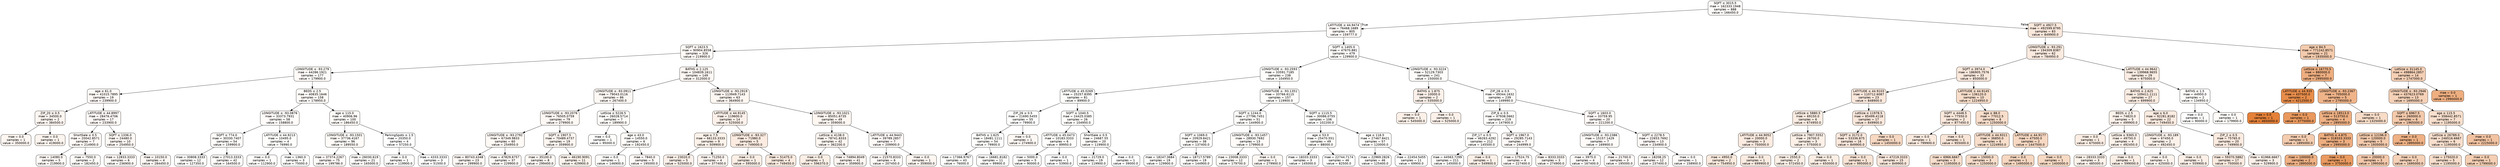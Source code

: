digraph Tree {
node [shape=box, style="filled, rounded", color="black", fontname=helvetica] ;
edge [fontname=helvetica] ;
0 [label=<SQFT &le; 3015.5<br/>mae = 162333.1948<br/>samples = 888<br/>value = 166450.0>, fillcolor="#e5813907"] ;
1 [label=<LATITUDE &le; 44.9474<br/>mae = 76468.1689<br/>samples = 805<br/>value = 159777.0>, fillcolor="#e5813907"] ;
0 -> 1 [labeldistance=2.5, labelangle=45, headlabel="True"] ;
2 [label=<SQFT &le; 1623.5<br/>mae = 90904.8558<br/>samples = 326<br/>value = 219900.0>, fillcolor="#e581390a"] ;
1 -> 2 ;
3 [label=<LONGITUDE &le; -93.279<br/>mae = 44286.1921<br/>samples = 177<br/>value = 179900.0>, fillcolor="#e5813908"] ;
2 -> 3 ;
4 [label=<age &le; 61.0<br/>mae = 41015.7895<br/>samples = 19<br/>value = 239900.0>, fillcolor="#e581390b"] ;
3 -> 4 ;
5 [label=<ZIP_20 &le; 0.5<br/>mae = 34500.0<br/>samples = 2<br/>value = 384500.0>, fillcolor="#e5813913"] ;
4 -> 5 ;
6 [label=<mae = 0.0<br/>samples = 1<br/>value = 350000.0>, fillcolor="#e5813911"] ;
5 -> 6 ;
7 [label=<mae = 0.0<br/>samples = 1<br/>value = 419000.0>, fillcolor="#e5813915"] ;
5 -> 7 ;
8 [label=<LATITUDE &le; 44.8997<br/>mae = 28476.4706<br/>samples = 17<br/>value = 233900.0>, fillcolor="#e581390b"] ;
4 -> 8 ;
9 [label=<ShortSale &le; 0.5<br/>mae = 20042.8571<br/>samples = 7<br/>value = 214900.0>, fillcolor="#e581390a"] ;
8 -> 9 ;
10 [label=<mae = 14080.0<br/>samples = 5<br/>value = 219900.0>, fillcolor="#e581390a"] ;
9 -> 10 ;
11 [label=<mae = 7550.0<br/>samples = 2<br/>value = 182450.0>, fillcolor="#e5813908"] ;
9 -> 11 ;
12 [label=<SQFT &le; 1336.0<br/>mae = 24480.0<br/>samples = 10<br/>value = 254950.0>, fillcolor="#e581390c"] ;
8 -> 12 ;
13 [label=<mae = 12833.3333<br/>samples = 6<br/>value = 236900.0>, fillcolor="#e581390b"] ;
12 -> 13 ;
14 [label=<mae = 10150.0<br/>samples = 4<br/>value = 284450.0>, fillcolor="#e581390e"] ;
12 -> 14 ;
15 [label=<BEDS &le; 2.5<br/>mae = 40835.1646<br/>samples = 158<br/>value = 178950.0>, fillcolor="#e5813908"] ;
3 -> 15 ;
16 [label=<LONGITUDE &le; -93.0876<br/>mae = 33373.7931<br/>samples = 58<br/>value = 158800.0>, fillcolor="#e5813907"] ;
15 -> 16 ;
17 [label=<SQFT &le; 774.0<br/>mae = 30330.7407<br/>samples = 54<br/>value = 159900.0>, fillcolor="#e5813907"] ;
16 -> 17 ;
18 [label=<mae = 30808.3333<br/>samples = 12<br/>value = 127350.0>, fillcolor="#e5813905"] ;
17 -> 18 ;
19 [label=<mae = 27013.3333<br/>samples = 42<br/>value = 164500.0>, fillcolor="#e5813907"] ;
17 -> 19 ;
20 [label=<LATITUDE &le; 44.9213<br/>mae = 10495.0<br/>samples = 4<br/>value = 76990.0>, fillcolor="#e5813902"] ;
16 -> 20 ;
21 [label=<mae = 0.0<br/>samples = 1<br/>value = 112900.0>, fillcolor="#e5813904"] ;
20 -> 21 ;
22 [label=<mae = 1360.0<br/>samples = 3<br/>value = 75000.0>, fillcolor="#e5813902"] ;
20 -> 22 ;
23 [label=<age &le; 115.0<br/>mae = 40906.96<br/>samples = 100<br/>value = 186450.0>, fillcolor="#e5813908"] ;
15 -> 23 ;
24 [label=<LONGITUDE &le; -93.1501<br/>mae = 37736.4167<br/>samples = 96<br/>value = 189550.0>, fillcolor="#e5813908"] ;
23 -> 24 ;
25 [label=<mae = 37374.2267<br/>samples = 75<br/>value = 199786.0>, fillcolor="#e5813909"] ;
24 -> 25 ;
26 [label=<mae = 26030.619<br/>samples = 21<br/>value = 165000.0>, fillcolor="#e5813907"] ;
24 -> 26 ;
27 [label=<ParkingSpots &le; 1.5<br/>mae = 20350.0<br/>samples = 4<br/>value = 57250.0>, fillcolor="#e5813901"] ;
23 -> 27 ;
28 [label=<mae = 0.0<br/>samples = 1<br/>value = 119900.0>, fillcolor="#e5813904"] ;
27 -> 28 ;
29 [label=<mae = 4333.3333<br/>samples = 3<br/>value = 51500.0>, fillcolor="#e5813901"] ;
27 -> 29 ;
30 [label=<BATHS &le; 2.125<br/>mae = 104839.1611<br/>samples = 149<br/>value = 312000.0>, fillcolor="#e581390f"] ;
2 -> 30 ;
31 [label=<LONGITUDE &le; -93.0911<br/>mae = 79043.0116<br/>samples = 86<br/>value = 267400.0>, fillcolor="#e581390d"] ;
30 -> 31 ;
32 [label=<LONGITUDE &le; -93.2076<br/>mae = 76505.0759<br/>samples = 79<br/>value = 279900.0>, fillcolor="#e581390d"] ;
31 -> 32 ;
33 [label=<LONGITUDE &le; -93.2792<br/>mae = 67349.9833<br/>samples = 60<br/>value = 254950.0>, fillcolor="#e581390c"] ;
32 -> 33 ;
34 [label=<mae = 80743.4348<br/>samples = 23<br/>value = 299900.0>, fillcolor="#e581390e"] ;
33 -> 34 ;
35 [label=<mae = 47829.6757<br/>samples = 37<br/>value = 229900.0>, fillcolor="#e581390b"] ;
33 -> 35 ;
36 [label=<SQFT &le; 1907.5<br/>mae = 70489.4737<br/>samples = 19<br/>value = 359900.0>, fillcolor="#e5813912"] ;
32 -> 36 ;
37 [label=<mae = 35100.0<br/>samples = 8<br/>value = 299400.0>, fillcolor="#e581390e"] ;
36 -> 37 ;
38 [label=<mae = 46190.9091<br/>samples = 11<br/>value = 429900.0>, fillcolor="#e5813916"] ;
36 -> 38 ;
39 [label=<LotSize &le; 5226.5<br/>mae = 26028.5714<br/>samples = 7<br/>value = 189900.0>, fillcolor="#e5813908"] ;
31 -> 39 ;
40 [label=<mae = 0.0<br/>samples = 1<br/>value = 95000.0>, fillcolor="#e5813903"] ;
39 -> 40 ;
41 [label=<age &le; 43.0<br/>mae = 14550.0<br/>samples = 6<br/>value = 192450.0>, fillcolor="#e5813908"] ;
39 -> 41 ;
42 [label=<mae = 0.0<br/>samples = 1<br/>value = 146900.0>, fillcolor="#e5813906"] ;
41 -> 42 ;
43 [label=<mae = 7840.0<br/>samples = 5<br/>value = 195000.0>, fillcolor="#e5813909"] ;
41 -> 43 ;
44 [label=<LONGITUDE &le; -93.2919<br/>mae = 113949.7143<br/>samples = 63<br/>value = 364900.0>, fillcolor="#e5813912"] ;
30 -> 44 ;
45 [label=<LATITUDE &le; 44.9145<br/>mae = 119600.0<br/>samples = 14<br/>value = 525000.0>, fillcolor="#e581391b"] ;
44 -> 45 ;
46 [label=<age &le; 7.5<br/>mae = 66133.3333<br/>samples = 9<br/>value = 509900.0>, fillcolor="#e581391a"] ;
45 -> 46 ;
47 [label=<mae = 23020.0<br/>samples = 5<br/>value = 525000.0>, fillcolor="#e581391b"] ;
46 -> 47 ;
48 [label=<mae = 71250.0<br/>samples = 4<br/>value = 377400.0>, fillcolor="#e5813913"] ;
46 -> 48 ;
49 [label=<LONGITUDE &le; -93.327<br/>mae = 71980.0<br/>samples = 5<br/>value = 749000.0>, fillcolor="#e5813927"] ;
45 -> 49 ;
50 [label=<mae = 0.0<br/>samples = 1<br/>value = 595000.0>, fillcolor="#e581391f"] ;
49 -> 50 ;
51 [label=<mae = 51475.0<br/>samples = 4<br/>value = 749450.0>, fillcolor="#e5813927"] ;
49 -> 51 ;
52 [label=<LONGITUDE &le; -93.1021<br/>mae = 85051.6735<br/>samples = 49<br/>value = 359000.0>, fillcolor="#e5813912"] ;
44 -> 52 ;
53 [label=<LotSize &le; 4138.0<br/>mae = 78741.8333<br/>samples = 42<br/>value = 362200.0>, fillcolor="#e5813912"] ;
52 -> 53 ;
54 [label=<mae = 0.0<br/>samples = 1<br/>value = 596370.0>, fillcolor="#e581391f"] ;
53 -> 54 ;
55 [label=<mae = 74894.8049<br/>samples = 41<br/>value = 359900.0>, fillcolor="#e5813912"] ;
53 -> 55 ;
56 [label=<LATITUDE &le; 44.9443<br/>mae = 39789.2857<br/>samples = 7<br/>value = 209900.0>, fillcolor="#e5813909"] ;
52 -> 56 ;
57 [label=<mae = 21570.8333<br/>samples = 6<br/>value = 207450.0>, fillcolor="#e5813909"] ;
56 -> 57 ;
58 [label=<mae = 0.0<br/>samples = 1<br/>value = 359000.0>, fillcolor="#e5813912"] ;
56 -> 58 ;
59 [label=<SQFT &le; 1405.0<br/>mae = 47670.881<br/>samples = 479<br/>value = 129900.0>, fillcolor="#e5813905"] ;
1 -> 59 ;
60 [label=<LONGITUDE &le; -93.2593<br/>mae = 33591.7185<br/>samples = 238<br/>value = 104950.0>, fillcolor="#e5813904"] ;
59 -> 60 ;
61 [label=<LATITUDE &le; 45.0269<br/>mae = 25257.8395<br/>samples = 81<br/>value = 89900.0>, fillcolor="#e5813903"] ;
60 -> 61 ;
62 [label=<ZIP_26 &le; 0.5<br/>mae = 21690.5455<br/>samples = 55<br/>value = 79900.0>, fillcolor="#e5813902"] ;
61 -> 62 ;
63 [label=<BATHS &le; 1.625<br/>mae = 18481.1111<br/>samples = 54<br/>value = 79900.0>, fillcolor="#e5813902"] ;
62 -> 63 ;
64 [label=<mae = 17366.9767<br/>samples = 43<br/>value = 76000.0>, fillcolor="#e5813902"] ;
63 -> 64 ;
65 [label=<mae = 16681.8182<br/>samples = 11<br/>value = 99900.0>, fillcolor="#e5813903"] ;
63 -> 65 ;
66 [label=<mae = 0.0<br/>samples = 1<br/>value = 274900.0>, fillcolor="#e581390d"] ;
62 -> 66 ;
67 [label=<SQFT &le; 1040.5<br/>mae = 24425.0385<br/>samples = 26<br/>value = 104950.0>, fillcolor="#e5813904"] ;
61 -> 67 ;
68 [label=<LATITUDE &le; 45.0473<br/>mae = 10183.3333<br/>samples = 6<br/>value = 89950.0>, fillcolor="#e5813903"] ;
67 -> 68 ;
69 [label=<mae = 5000.0<br/>samples = 5<br/>value = 90000.0>, fillcolor="#e5813903"] ;
68 -> 69 ;
70 [label=<mae = 0.0<br/>samples = 1<br/>value = 53900.0>, fillcolor="#e5813901"] ;
68 -> 70 ;
71 [label=<ShortSale &le; 0.5<br/>mae = 24687.55<br/>samples = 20<br/>value = 119900.0>, fillcolor="#e5813904"] ;
67 -> 71 ;
72 [label=<mae = 21729.0<br/>samples = 19<br/>value = 119900.0>, fillcolor="#e5813904"] ;
71 -> 72 ;
73 [label=<mae = 0.0<br/>samples = 1<br/>value = 39000.0>, fillcolor="#e5813900"] ;
71 -> 73 ;
74 [label=<LONGITUDE &le; -93.1351<br/>mae = 33766.6115<br/>samples = 157<br/>value = 119900.0>, fillcolor="#e5813904"] ;
60 -> 74 ;
75 [label=<SQFT &le; 1244.0<br/>mae = 27796.7451<br/>samples = 51<br/>value = 144900.0>, fillcolor="#e5813906"] ;
74 -> 75 ;
76 [label=<SQFT &le; 1069.0<br/>mae = 20929.8421<br/>samples = 38<br/>value = 137400.0>, fillcolor="#e5813905"] ;
75 -> 76 ;
77 [label=<mae = 18247.3684<br/>samples = 19<br/>value = 129900.0>, fillcolor="#e5813905"] ;
76 -> 77 ;
78 [label=<mae = 18717.5789<br/>samples = 19<br/>value = 144900.0>, fillcolor="#e5813906"] ;
76 -> 78 ;
79 [label=<LONGITUDE &le; -93.1457<br/>mae = 28930.7692<br/>samples = 13<br/>value = 179900.0>, fillcolor="#e5813908"] ;
75 -> 79 ;
80 [label=<mae = 23008.3333<br/>samples = 12<br/>value = 179700.0>, fillcolor="#e5813908"] ;
79 -> 80 ;
81 [label=<mae = 0.0<br/>samples = 1<br/>value = 279900.0>, fillcolor="#e581390d"] ;
79 -> 81 ;
82 [label=<SQFT &le; 1115.5<br/>mae = 30086.0755<br/>samples = 106<br/>value = 102200.0>, fillcolor="#e5813903"] ;
74 -> 82 ;
83 [label=<age &le; 53.0<br/>mae = 25470.551<br/>samples = 49<br/>value = 88000.0>, fillcolor="#e5813903"] ;
82 -> 83 ;
84 [label=<mae = 18333.3333<br/>samples = 3<br/>value = 145000.0>, fillcolor="#e5813906"] ;
83 -> 84 ;
85 [label=<mae = 22744.7174<br/>samples = 46<br/>value = 82500.0>, fillcolor="#e5813902"] ;
83 -> 85 ;
86 [label=<age &le; 116.5<br/>mae = 27467.8421<br/>samples = 57<br/>value = 120000.0>, fillcolor="#e5813904"] ;
82 -> 86 ;
87 [label=<mae = 22969.2826<br/>samples = 46<br/>value = 125400.0>, fillcolor="#e5813905"] ;
86 -> 87 ;
88 [label=<mae = 22454.5455<br/>samples = 11<br/>value = 69900.0>, fillcolor="#e5813902"] ;
86 -> 88 ;
89 [label=<LONGITUDE &le; -93.3224<br/>mae = 52129.7303<br/>samples = 241<br/>value = 150000.0>, fillcolor="#e5813906"] ;
59 -> 89 ;
90 [label=<BATHS &le; 1.875<br/>mae = 10000.0<br/>samples = 2<br/>value = 535000.0>, fillcolor="#e581391b"] ;
89 -> 90 ;
91 [label=<mae = 0.0<br/>samples = 1<br/>value = 545000.0>, fillcolor="#e581391c"] ;
90 -> 91 ;
92 [label=<mae = 0.0<br/>samples = 1<br/>value = 525000.0>, fillcolor="#e581391b"] ;
90 -> 92 ;
93 [label=<ZIP_28 &le; 0.5<br/>mae = 49344.1632<br/>samples = 239<br/>value = 149990.0>, fillcolor="#e5813906"] ;
89 -> 93 ;
94 [label=<ZIP_6 &le; 0.5<br/>mae = 47938.5662<br/>samples = 219<br/>value = 147900.0>, fillcolor="#e5813906"] ;
93 -> 94 ;
95 [label=<ZIP_17 &le; 0.5<br/>mae = 46263.4292<br/>samples = 212<br/>value = 145500.0>, fillcolor="#e5813906"] ;
94 -> 95 ;
96 [label=<mae = 44563.7299<br/>samples = 211<br/>value = 145000.0>, fillcolor="#e5813906"] ;
95 -> 96 ;
97 [label=<mae = 0.0<br/>samples = 1<br/>value = 549900.0>, fillcolor="#e581391c"] ;
95 -> 97 ;
98 [label=<SQFT &le; 1967.0<br/>mae = 29285.7143<br/>samples = 7<br/>value = 244999.0>, fillcolor="#e581390b"] ;
94 -> 98 ;
99 [label=<mae = 17524.75<br/>samples = 4<br/>value = 227400.0>, fillcolor="#e581390a"] ;
98 -> 99 ;
100 [label=<mae = 8333.3333<br/>samples = 3<br/>value = 274900.0>, fillcolor="#e581390d"] ;
98 -> 100 ;
101 [label=<SQFT &le; 1603.0<br/>mae = 33759.95<br/>samples = 20<br/>value = 221200.0>, fillcolor="#e581390a"] ;
93 -> 101 ;
102 [label=<LONGITUDE &le; -93.2386<br/>mae = 15157.1429<br/>samples = 7<br/>value = 169900.0>, fillcolor="#e5813907"] ;
101 -> 102 ;
103 [label=<mae = 3975.0<br/>samples = 4<br/>value = 167400.0>, fillcolor="#e5813907"] ;
102 -> 103 ;
104 [label=<mae = 21700.0<br/>samples = 3<br/>value = 195000.0>, fillcolor="#e5813909"] ;
102 -> 104 ;
105 [label=<SQFT &le; 2278.5<br/>mae = 22653.7692<br/>samples = 13<br/>value = 234900.0>, fillcolor="#e581390b"] ;
101 -> 105 ;
106 [label=<mae = 18208.25<br/>samples = 12<br/>value = 237400.0>, fillcolor="#e581390b"] ;
105 -> 106 ;
107 [label=<mae = 0.0<br/>samples = 1<br/>value = 158900.0>, fillcolor="#e5813907"] ;
105 -> 107 ;
108 [label=<SQFT &le; 4927.5<br/>mae = 492599.8795<br/>samples = 83<br/>value = 849900.0>, fillcolor="#e581392d"] ;
0 -> 108 [labeldistance=2.5, labelangle=-45, headlabel="False"] ;
109 [label=<LONGITUDE &le; -93.291<br/>mae = 194309.8387<br/>samples = 62<br/>value = 784950.0>, fillcolor="#e5813929"] ;
108 -> 109 ;
110 [label=<SQFT &le; 3974.0<br/>mae = 186905.7576<br/>samples = 33<br/>value = 850000.0>, fillcolor="#e581392d"] ;
109 -> 110 ;
111 [label=<LATITUDE &le; 44.9103<br/>mae = 110712.6087<br/>samples = 23<br/>value = 848900.0>, fillcolor="#e581392d"] ;
110 -> 111 ;
112 [label=<LotSize &le; 5880.5<br/>mae = 69150.0<br/>samples = 6<br/>value = 674950.0>, fillcolor="#e5813923"] ;
111 -> 112 ;
113 [label=<LATITUDE &le; 44.9052<br/>mae = 20000.0<br/>samples = 3<br/>value = 750000.0>, fillcolor="#e5813927"] ;
112 -> 113 ;
114 [label=<mae = 4950.0<br/>samples = 2<br/>value = 754950.0>, fillcolor="#e5813928"] ;
113 -> 114 ;
115 [label=<mae = 0.0<br/>samples = 1<br/>value = 699900.0>, fillcolor="#e5813925"] ;
113 -> 115 ;
116 [label=<LotSize &le; 7907.5552<br/>mae = 26700.0<br/>samples = 3<br/>value = 575000.0>, fillcolor="#e581391e"] ;
112 -> 116 ;
117 [label=<mae = 2550.0<br/>samples = 2<br/>value = 572450.0>, fillcolor="#e581391e"] ;
116 -> 117 ;
118 [label=<mae = 0.0<br/>samples = 1<br/>value = 650000.0>, fillcolor="#e5813922"] ;
116 -> 118 ;
119 [label=<LotSize &le; 11978.5<br/>mae = 85499.4118<br/>samples = 17<br/>value = 849900.0>, fillcolor="#e581392d"] ;
111 -> 119 ;
120 [label=<SQFT &le; 3172.0<br/>mae = 53336.875<br/>samples = 16<br/>value = 849900.0>, fillcolor="#e581392d"] ;
119 -> 120 ;
121 [label=<mae = 0.0<br/>samples = 1<br/>value = 995000.0>, fillcolor="#e5813935"] ;
120 -> 121 ;
122 [label=<mae = 47219.3333<br/>samples = 15<br/>value = 849900.0>, fillcolor="#e581392d"] ;
120 -> 122 ;
123 [label=<mae = 0.0<br/>samples = 1<br/>value = 1450000.0>, fillcolor="#e581394e"] ;
119 -> 123 ;
124 [label=<LATITUDE &le; 44.9145<br/>mae = 136120.0<br/>samples = 10<br/>value = 1224950.0>, fillcolor="#e5813942"] ;
110 -> 124 ;
125 [label=<SQFT &le; 4448.5<br/>mae = 77550.0<br/>samples = 2<br/>value = 877450.0>, fillcolor="#e581392e"] ;
124 -> 125 ;
126 [label=<mae = 0.0<br/>samples = 1<br/>value = 799900.0>, fillcolor="#e581392a"] ;
125 -> 126 ;
127 [label=<mae = 0.0<br/>samples = 1<br/>value = 955000.0>, fillcolor="#e5813933"] ;
125 -> 127 ;
128 [label=<age &le; 88.0<br/>mae = 77012.5<br/>samples = 8<br/>value = 1250000.0>, fillcolor="#e5813943"] ;
124 -> 128 ;
129 [label=<LATITUDE &le; 44.9311<br/>mae = 36850.0<br/>samples = 6<br/>value = 1224950.0>, fillcolor="#e5813942"] ;
128 -> 129 ;
130 [label=<mae = 6966.6667<br/>samples = 3<br/>value = 1195000.0>, fillcolor="#e5813940"] ;
129 -> 130 ;
131 [label=<mae = 15000.0<br/>samples = 3<br/>value = 1250000.0>, fillcolor="#e5813943"] ;
129 -> 131 ;
132 [label=<LATITUDE &le; 44.9177<br/>mae = 47500.0<br/>samples = 2<br/>value = 1447500.0>, fillcolor="#e581394e"] ;
128 -> 132 ;
133 [label=<mae = 0.0<br/>samples = 1<br/>value = 1495000.0>, fillcolor="#e5813951"] ;
132 -> 133 ;
134 [label=<mae = 0.0<br/>samples = 1<br/>value = 1400000.0>, fillcolor="#e581394b"] ;
132 -> 134 ;
135 [label=<LATITUDE &le; 44.9642<br/>mae = 139968.9655<br/>samples = 29<br/>value = 675000.0>, fillcolor="#e5813923"] ;
109 -> 135 ;
136 [label=<BATHS &le; 2.625<br/>mae = 109411.1111<br/>samples = 27<br/>value = 699900.0>, fillcolor="#e5813925"] ;
135 -> 136 ;
137 [label=<BEDS &le; 2.5<br/>mae = 74820.0<br/>samples = 5<br/>value = 499900.0>, fillcolor="#e5813919"] ;
136 -> 137 ;
138 [label=<mae = 0.0<br/>samples = 1<br/>value = 675000.0>, fillcolor="#e5813923"] ;
137 -> 138 ;
139 [label=<LotSize &le; 9365.0<br/>mae = 49750.0<br/>samples = 4<br/>value = 492450.0>, fillcolor="#e5813919"] ;
137 -> 139 ;
140 [label=<mae = 28333.3333<br/>samples = 3<br/>value = 485000.0>, fillcolor="#e5813919"] ;
139 -> 140 ;
141 [label=<mae = 0.0<br/>samples = 1<br/>value = 599000.0>, fillcolor="#e581391f"] ;
139 -> 141 ;
142 [label=<age &le; 6.0<br/>mae = 92281.8182<br/>samples = 22<br/>value = 749450.0>, fillcolor="#e5813927"] ;
136 -> 142 ;
143 [label=<LONGITUDE &le; -93.189<br/>mae = 67450.0<br/>samples = 2<br/>value = 492450.0>, fillcolor="#e5813919"] ;
142 -> 143 ;
144 [label=<mae = 0.0<br/>samples = 1<br/>value = 425000.0>, fillcolor="#e5813915"] ;
143 -> 144 ;
145 [label=<mae = 0.0<br/>samples = 1<br/>value = 559900.0>, fillcolor="#e581391d"] ;
143 -> 145 ;
146 [label=<ZIP_2 &le; 0.5<br/>mae = 75765.0<br/>samples = 20<br/>value = 749900.0>, fillcolor="#e5813927"] ;
142 -> 146 ;
147 [label=<mae = 59370.5882<br/>samples = 17<br/>value = 750000.0>, fillcolor="#e5813927"] ;
146 -> 147 ;
148 [label=<mae = 61966.6667<br/>samples = 3<br/>value = 529900.0>, fillcolor="#e581391b"] ;
146 -> 148 ;
149 [label=<BATHS &le; 1.5<br/>mae = 44950.0<br/>samples = 2<br/>value = 134950.0>, fillcolor="#e5813905"] ;
135 -> 149 ;
150 [label=<mae = 0.0<br/>samples = 1<br/>value = 90000.0>, fillcolor="#e5813903"] ;
149 -> 150 ;
151 [label=<mae = 0.0<br/>samples = 1<br/>value = 179900.0>, fillcolor="#e5813908"] ;
149 -> 151 ;
152 [label=<age &le; 84.5<br/>mae = 771242.8571<br/>samples = 21<br/>value = 1935000.0>, fillcolor="#e5813969"] ;
108 -> 152 ;
153 [label=<LotSize &le; 16770.5<br/>mae = 880000.0<br/>samples = 7<br/>value = 2995000.0>, fillcolor="#e58139a3"] ;
152 -> 153 ;
154 [label=<LATITUDE &le; 44.935<br/>mae = 437500.0<br/>samples = 2<br/>value = 4212500.0>, fillcolor="#e58139e7"] ;
153 -> 154 ;
155 [label=<mae = 0.0<br/>samples = 1<br/>value = 4650000.0>, fillcolor="#e58139ff"] ;
154 -> 155 ;
156 [label=<mae = 0.0<br/>samples = 1<br/>value = 3775000.0>, fillcolor="#e58139cf"] ;
154 -> 156 ;
157 [label=<LONGITUDE &le; -93.2367<br/>mae = 705000.0<br/>samples = 5<br/>value = 2795000.0>, fillcolor="#e5813998"] ;
153 -> 157 ;
158 [label=<LotSize &le; 18513.0<br/>mae = 513750.0<br/>samples = 4<br/>value = 2895000.0>, fillcolor="#e581399e"] ;
157 -> 158 ;
159 [label=<mae = 0.0<br/>samples = 1<br/>value = 1895000.0>, fillcolor="#e5813967"] ;
158 -> 159 ;
160 [label=<BATHS &le; 4.875<br/>mae = 318333.3333<br/>samples = 3<br/>value = 2995000.0>, fillcolor="#e58139a3"] ;
158 -> 160 ;
161 [label=<mae = 100000.0<br/>samples = 2<br/>value = 2895000.0>, fillcolor="#e581399e"] ;
160 -> 161 ;
162 [label=<mae = 0.0<br/>samples = 1<br/>value = 3750000.0>, fillcolor="#e58139cd"] ;
160 -> 162 ;
163 [label=<mae = 0.0<br/>samples = 1<br/>value = 1325000.0>, fillcolor="#e5813947"] ;
157 -> 163 ;
164 [label=<LotSize &le; 31145.0<br/>mae = 498864.2857<br/>samples = 14<br/>value = 1747000.0>, fillcolor="#e581395e"] ;
152 -> 164 ;
165 [label=<LONGITUDE &le; -93.2946<br/>mae = 437623.0769<br/>samples = 13<br/>value = 1695000.0>, fillcolor="#e581395c"] ;
164 -> 165 ;
166 [label=<SQFT &le; 6967.5<br/>mae = 260000.0<br/>samples = 6<br/>value = 1965000.0>, fillcolor="#e581396b"] ;
165 -> 166 ;
167 [label=<LotSize &le; 12196.0<br/>mae = 120000.0<br/>samples = 5<br/>value = 1935000.0>, fillcolor="#e5813969"] ;
166 -> 167 ;
168 [label=<mae = 20000.0<br/>samples = 3<br/>value = 1995000.0>, fillcolor="#e581396c"] ;
167 -> 168 ;
169 [label=<mae = 0.0<br/>samples = 2<br/>value = 1695000.0>, fillcolor="#e581395c"] ;
167 -> 169 ;
170 [label=<mae = 0.0<br/>samples = 1<br/>value = 2895000.0>, fillcolor="#e581399e"] ;
166 -> 170 ;
171 [label=<age &le; 115.5<br/>mae = 358442.8571<br/>samples = 7<br/>value = 1195000.0>, fillcolor="#e5813940"] ;
165 -> 171 ;
172 [label=<LotSize &le; 26789.0<br/>mae = 246516.6667<br/>samples = 6<br/>value = 1195000.0>, fillcolor="#e5813940"] ;
171 -> 172 ;
173 [label=<mae = 175020.0<br/>samples = 5<br/>value = 1195000.0>, fillcolor="#e5813940"] ;
172 -> 173 ;
174 [label=<mae = 0.0<br/>samples = 1<br/>value = 1799000.0>, fillcolor="#e5813961"] ;
172 -> 174 ;
175 [label=<mae = 0.0<br/>samples = 1<br/>value = 2225000.0>, fillcolor="#e5813979"] ;
171 -> 175 ;
176 [label=<mae = 0.0<br/>samples = 1<br/>value = 2990000.0>, fillcolor="#e58139a3"] ;
164 -> 176 ;
}